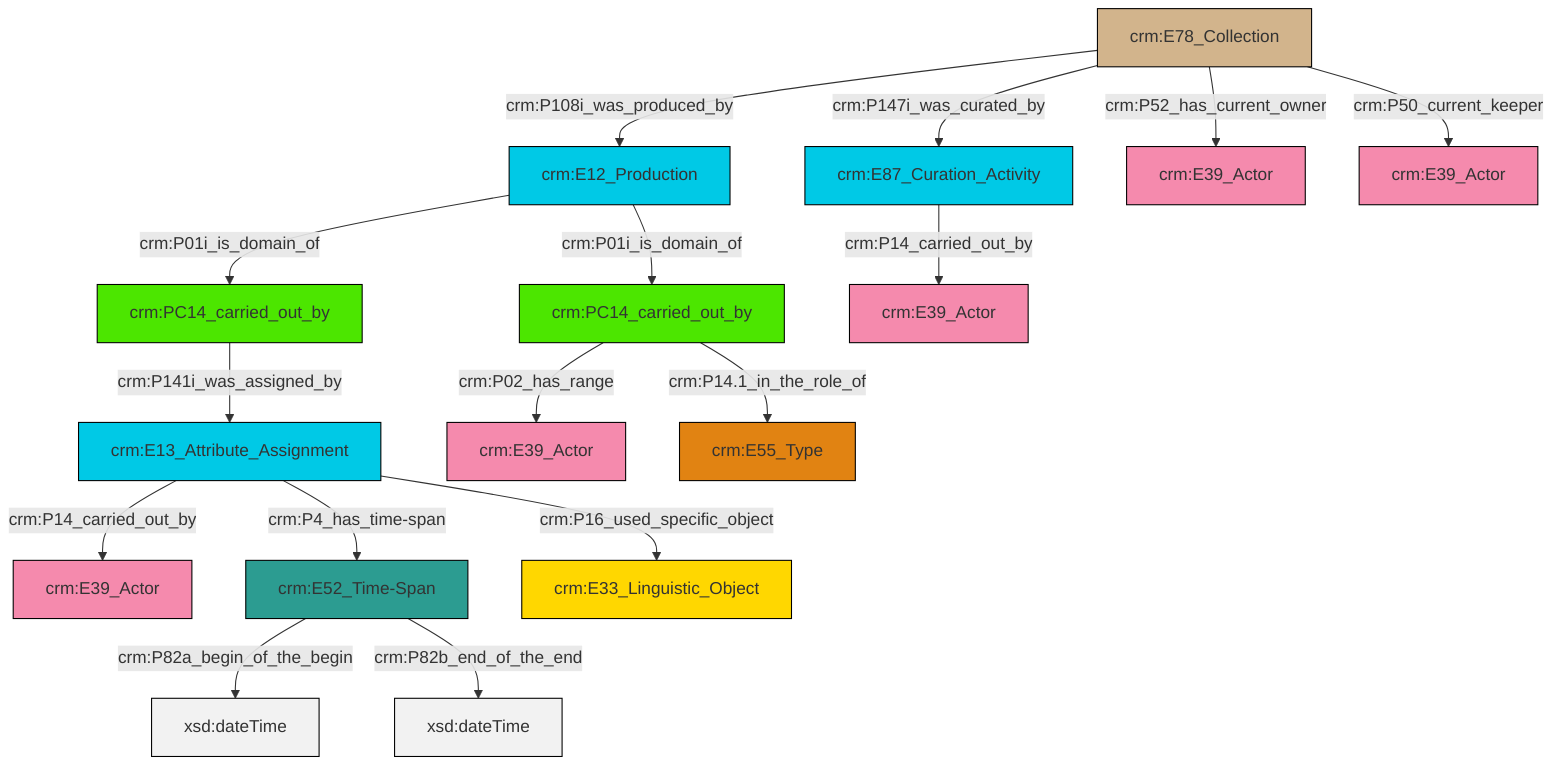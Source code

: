 graph TD
classDef Literal fill:#f2f2f2,stroke:#000000;
classDef CRM_Entity fill:#FFFFFF,stroke:#000000;
classDef Temporal_Entity fill:#00C9E6, stroke:#000000;
classDef Type fill:#E18312, stroke:#000000;
classDef Time-Span fill:#2C9C91, stroke:#000000;
classDef Appellation fill:#FFEB7F, stroke:#000000;
classDef Place fill:#008836, stroke:#000000;
classDef Persistent_Item fill:#B266B2, stroke:#000000;
classDef Conceptual_Object fill:#FFD700, stroke:#000000;
classDef Physical_Thing fill:#D2B48C, stroke:#000000;
classDef Actor fill:#f58aad, stroke:#000000;
classDef PC_Classes fill:#4ce600, stroke:#000000;
classDef Multi fill:#cccccc,stroke:#000000;

4["crm:E78_Collection"]:::Physical_Thing -->|crm:P108i_was_produced_by| 5["crm:E12_Production"]:::Temporal_Entity
2["crm:E13_Attribute_Assignment"]:::Temporal_Entity -->|crm:P14_carried_out_by| 8["crm:E39_Actor"]:::Actor
4["crm:E78_Collection"]:::Physical_Thing -->|crm:P147i_was_curated_by| 6["crm:E87_Curation_Activity"]:::Temporal_Entity
2["crm:E13_Attribute_Assignment"]:::Temporal_Entity -->|crm:P4_has_time-span| 11["crm:E52_Time-Span"]:::Time-Span
5["crm:E12_Production"]:::Temporal_Entity -->|crm:P01i_is_domain_of| 15["crm:PC14_carried_out_by"]:::PC_Classes
4["crm:E78_Collection"]:::Physical_Thing -->|crm:P52_has_current_owner| 20["crm:E39_Actor"]:::Actor
11["crm:E52_Time-Span"]:::Time-Span -->|crm:P82a_begin_of_the_begin| 23[xsd:dateTime]:::Literal
2["crm:E13_Attribute_Assignment"]:::Temporal_Entity -->|crm:P16_used_specific_object| 12["crm:E33_Linguistic_Object"]:::Conceptual_Object
5["crm:E12_Production"]:::Temporal_Entity -->|crm:P01i_is_domain_of| 9["crm:PC14_carried_out_by"]:::PC_Classes
9["crm:PC14_carried_out_by"]:::PC_Classes -->|crm:P02_has_range| 17["crm:E39_Actor"]:::Actor
6["crm:E87_Curation_Activity"]:::Temporal_Entity -->|crm:P14_carried_out_by| 21["crm:E39_Actor"]:::Actor
9["crm:PC14_carried_out_by"]:::PC_Classes -->|crm:P14.1_in_the_role_of| 0["crm:E55_Type"]:::Type
4["crm:E78_Collection"]:::Physical_Thing -->|crm:P50_current_keeper| 26["crm:E39_Actor"]:::Actor
15["crm:PC14_carried_out_by"]:::PC_Classes -->|crm:P141i_was_assigned_by| 2["crm:E13_Attribute_Assignment"]:::Temporal_Entity
11["crm:E52_Time-Span"]:::Time-Span -->|crm:P82b_end_of_the_end| 29[xsd:dateTime]:::Literal